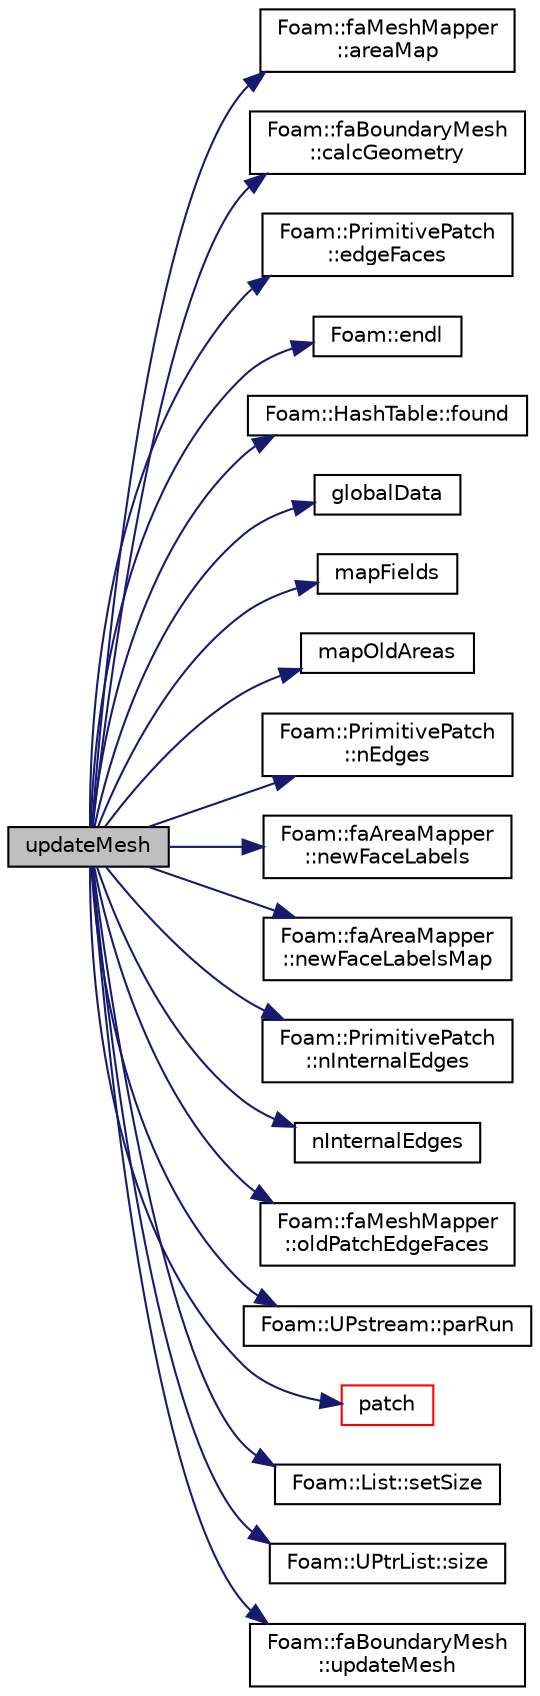 digraph "updateMesh"
{
  bgcolor="transparent";
  edge [fontname="Helvetica",fontsize="10",labelfontname="Helvetica",labelfontsize="10"];
  node [fontname="Helvetica",fontsize="10",shape=record];
  rankdir="LR";
  Node1 [label="updateMesh",height=0.2,width=0.4,color="black", fillcolor="grey75", style="filled" fontcolor="black"];
  Node1 -> Node2 [color="midnightblue",fontsize="10",style="solid",fontname="Helvetica"];
  Node2 [label="Foam::faMeshMapper\l::areaMap",height=0.2,width=0.4,color="black",URL="$classFoam_1_1faMeshMapper.html#a1b515a410d372db1e91a590303a6191c",tooltip="Return surface mapper. "];
  Node1 -> Node3 [color="midnightblue",fontsize="10",style="solid",fontname="Helvetica"];
  Node3 [label="Foam::faBoundaryMesh\l::calcGeometry",height=0.2,width=0.4,color="black",URL="$classFoam_1_1faBoundaryMesh.html#a07574b3deb8d8c572f372ee01638eddc",tooltip="Calculate the geometry for the patches. "];
  Node1 -> Node4 [color="midnightblue",fontsize="10",style="solid",fontname="Helvetica"];
  Node4 [label="Foam::PrimitivePatch\l::edgeFaces",height=0.2,width=0.4,color="black",URL="$classFoam_1_1PrimitivePatch.html#ab456054a1e7e1a07261799f50167916f",tooltip="Return edge-face addressing. "];
  Node1 -> Node5 [color="midnightblue",fontsize="10",style="solid",fontname="Helvetica"];
  Node5 [label="Foam::endl",height=0.2,width=0.4,color="black",URL="$namespaceFoam.html#a2db8fe02a0d3909e9351bb4275b23ce4",tooltip="Add newline and flush stream. "];
  Node1 -> Node6 [color="midnightblue",fontsize="10",style="solid",fontname="Helvetica"];
  Node6 [label="Foam::HashTable::found",height=0.2,width=0.4,color="black",URL="$classFoam_1_1HashTable.html#a484f3fbed148e809aa598ca3f1b7c413",tooltip="Return true if hashed entry is found in table. "];
  Node1 -> Node7 [color="midnightblue",fontsize="10",style="solid",fontname="Helvetica"];
  Node7 [label="globalData",height=0.2,width=0.4,color="black",URL="$classFoam_1_1faMesh.html#a4396765138c0ee0c03933a252fd1773f",tooltip="Return parallel info. "];
  Node1 -> Node8 [color="midnightblue",fontsize="10",style="solid",fontname="Helvetica"];
  Node8 [label="mapFields",height=0.2,width=0.4,color="black",URL="$classFoam_1_1faMesh.html#ad2fadda983ff93df5df8c3d799a16d0a",tooltip="Map all fields in time using given map. "];
  Node1 -> Node9 [color="midnightblue",fontsize="10",style="solid",fontname="Helvetica"];
  Node9 [label="mapOldAreas",height=0.2,width=0.4,color="black",URL="$classFoam_1_1faMesh.html#a159db050b665f83155c7a200f589e71b",tooltip="Map face areas in time using given map. "];
  Node1 -> Node10 [color="midnightblue",fontsize="10",style="solid",fontname="Helvetica"];
  Node10 [label="Foam::PrimitivePatch\l::nEdges",height=0.2,width=0.4,color="black",URL="$classFoam_1_1PrimitivePatch.html#a1db9478309c639504a743b7b194226f4",tooltip="Return number of edges in patch. "];
  Node1 -> Node11 [color="midnightblue",fontsize="10",style="solid",fontname="Helvetica"];
  Node11 [label="Foam::faAreaMapper\l::newFaceLabels",height=0.2,width=0.4,color="black",URL="$classFoam_1_1faAreaMapper.html#a96490a8ab7f55e17e69524cbb0d297f6",tooltip="Return new face labels. "];
  Node1 -> Node12 [color="midnightblue",fontsize="10",style="solid",fontname="Helvetica"];
  Node12 [label="Foam::faAreaMapper\l::newFaceLabelsMap",height=0.2,width=0.4,color="black",URL="$classFoam_1_1faAreaMapper.html#ad0ecbf20ae4dd3fbb3aeef3b1c723e4c",tooltip="Return new face labels map. "];
  Node1 -> Node13 [color="midnightblue",fontsize="10",style="solid",fontname="Helvetica"];
  Node13 [label="Foam::PrimitivePatch\l::nInternalEdges",height=0.2,width=0.4,color="black",URL="$classFoam_1_1PrimitivePatch.html#ace02a7a9077597f147502cc5d2650081",tooltip="Number of internal edges. "];
  Node1 -> Node14 [color="midnightblue",fontsize="10",style="solid",fontname="Helvetica"];
  Node14 [label="nInternalEdges",height=0.2,width=0.4,color="black",URL="$classFoam_1_1faMesh.html#a3b322af5609b09f5d4f4b6fda11930df"];
  Node1 -> Node15 [color="midnightblue",fontsize="10",style="solid",fontname="Helvetica"];
  Node15 [label="Foam::faMeshMapper\l::oldPatchEdgeFaces",height=0.2,width=0.4,color="black",URL="$classFoam_1_1faMeshMapper.html#ad16e9718105f40a60c169e9fe7f79182",tooltip="Return old patch edgeFaces. "];
  Node1 -> Node16 [color="midnightblue",fontsize="10",style="solid",fontname="Helvetica"];
  Node16 [label="Foam::UPstream::parRun",height=0.2,width=0.4,color="black",URL="$classFoam_1_1UPstream.html#adbb27f04b5705440fb8b09f278059011",tooltip="Is this a parallel run? "];
  Node1 -> Node17 [color="midnightblue",fontsize="10",style="solid",fontname="Helvetica"];
  Node17 [label="patch",height=0.2,width=0.4,color="red",URL="$classFoam_1_1faMesh.html#a1ff8b2fdb3637d00594b64bf4d72b51d",tooltip="Return constant reference to primitive patch. "];
  Node1 -> Node18 [color="midnightblue",fontsize="10",style="solid",fontname="Helvetica"];
  Node18 [label="Foam::List::setSize",height=0.2,width=0.4,color="black",URL="$classFoam_1_1List.html#a3eb74b6b9f8c1346a09c49e3eade797c",tooltip="Alias for resize(const label) "];
  Node1 -> Node19 [color="midnightblue",fontsize="10",style="solid",fontname="Helvetica"];
  Node19 [label="Foam::UPtrList::size",height=0.2,width=0.4,color="black",URL="$classFoam_1_1UPtrList.html#a95603446b248fe1ecf5dc59bcc2eaff0",tooltip="The number of elements in the list. "];
  Node1 -> Node20 [color="midnightblue",fontsize="10",style="solid",fontname="Helvetica"];
  Node20 [label="Foam::faBoundaryMesh\l::updateMesh",height=0.2,width=0.4,color="black",URL="$classFoam_1_1faBoundaryMesh.html#ae5693a309a936ac1040dd48c2881677f",tooltip="Correct faBoundaryMesh after topology update. "];
}
